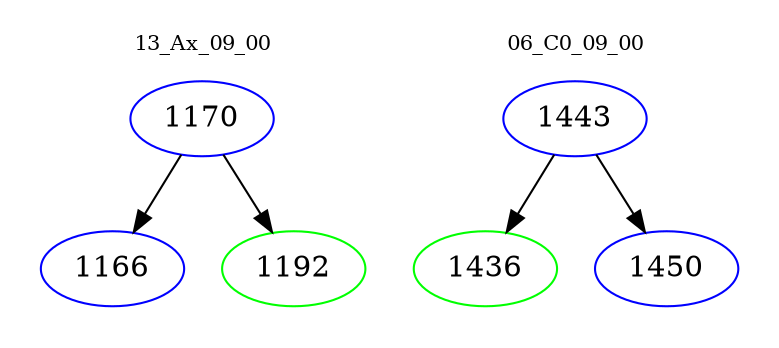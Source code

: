 digraph{
subgraph cluster_0 {
color = white
label = "13_Ax_09_00";
fontsize=10;
T0_1170 [label="1170", color="blue"]
T0_1170 -> T0_1166 [color="black"]
T0_1166 [label="1166", color="blue"]
T0_1170 -> T0_1192 [color="black"]
T0_1192 [label="1192", color="green"]
}
subgraph cluster_1 {
color = white
label = "06_C0_09_00";
fontsize=10;
T1_1443 [label="1443", color="blue"]
T1_1443 -> T1_1436 [color="black"]
T1_1436 [label="1436", color="green"]
T1_1443 -> T1_1450 [color="black"]
T1_1450 [label="1450", color="blue"]
}
}
